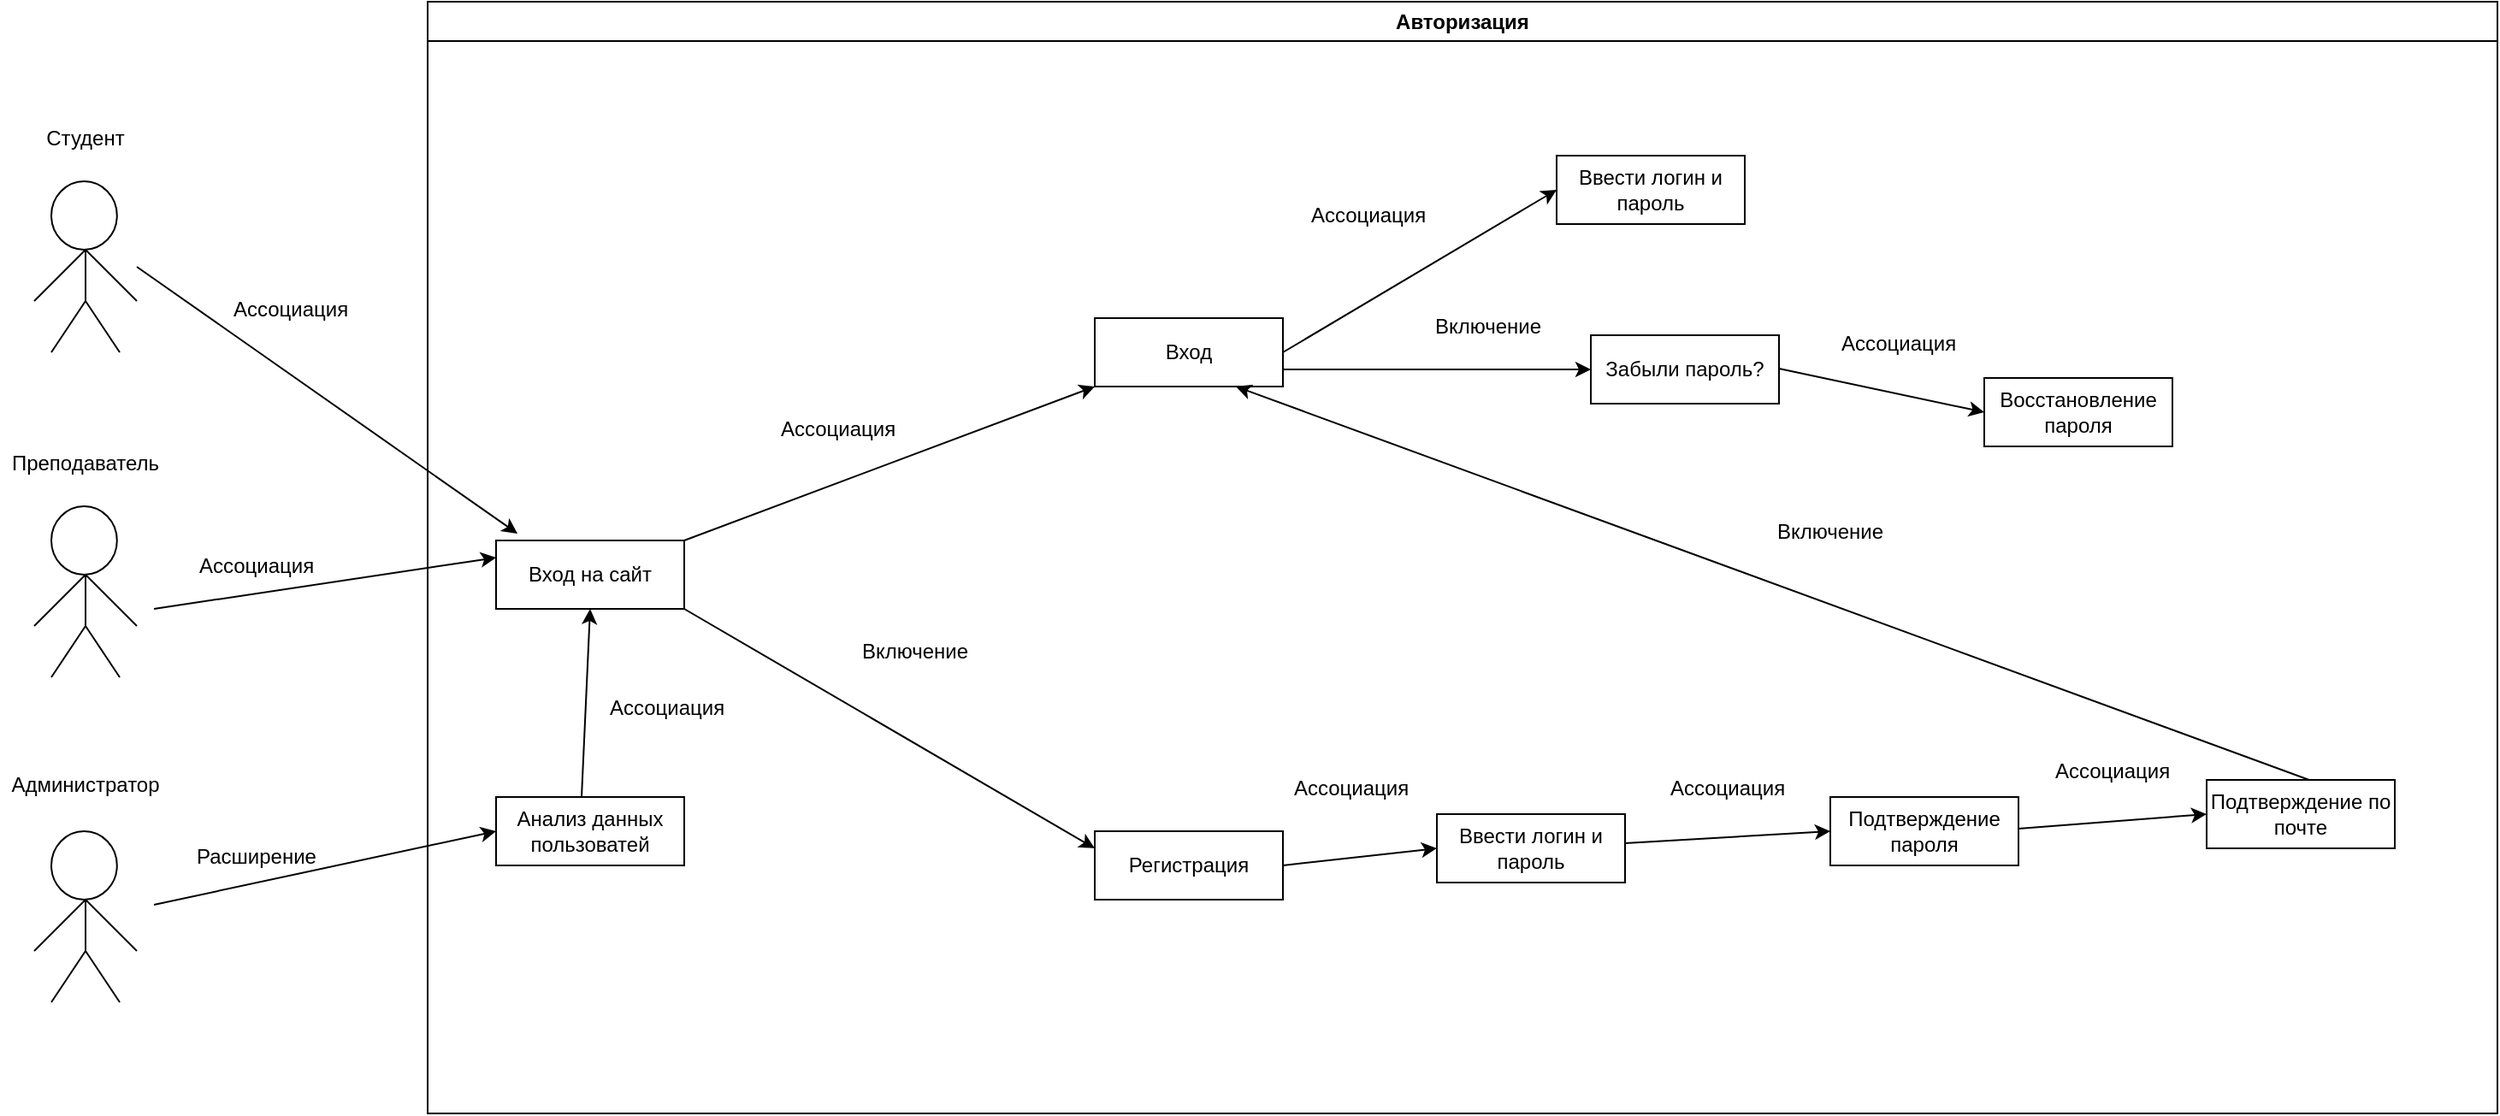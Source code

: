 <mxfile version="23.1.8" type="github">
  <diagram name="Page-1" id="e7e014a7-5840-1c2e-5031-d8a46d1fe8dd">
    <mxGraphModel dx="1631" dy="931" grid="1" gridSize="10" guides="1" tooltips="1" connect="1" arrows="1" fold="1" page="1" pageScale="1" pageWidth="1169" pageHeight="826" background="none" math="0" shadow="0">
      <root>
        <mxCell id="0" />
        <mxCell id="1" parent="0" />
        <mxCell id="UfC7LisgrTAivx7unYqm-83" value="Авторизация" style="swimlane;whiteSpace=wrap;html=1;" parent="1" vertex="1">
          <mxGeometry x="460" y="30" width="1210" height="650" as="geometry" />
        </mxCell>
        <mxCell id="UfC7LisgrTAivx7unYqm-62" value="" style="group" parent="UfC7LisgrTAivx7unYqm-83" vertex="1" connectable="0">
          <mxGeometry x="-230" y="105" width="60" height="100" as="geometry" />
        </mxCell>
        <mxCell id="UfC7LisgrTAivx7unYqm-42" value="" style="endArrow=none;html=1;rounded=0;" parent="UfC7LisgrTAivx7unYqm-62" edge="1">
          <mxGeometry width="50" height="50" relative="1" as="geometry">
            <mxPoint x="10" y="100" as="sourcePoint" />
            <mxPoint x="30" y="70" as="targetPoint" />
          </mxGeometry>
        </mxCell>
        <mxCell id="UfC7LisgrTAivx7unYqm-43" value="" style="endArrow=none;html=1;rounded=0;" parent="UfC7LisgrTAivx7unYqm-62" edge="1">
          <mxGeometry width="50" height="50" relative="1" as="geometry">
            <mxPoint x="30" y="70" as="sourcePoint" />
            <mxPoint x="50" y="100" as="targetPoint" />
          </mxGeometry>
        </mxCell>
        <mxCell id="UfC7LisgrTAivx7unYqm-45" value="" style="endArrow=none;html=1;rounded=0;" parent="UfC7LisgrTAivx7unYqm-62" edge="1">
          <mxGeometry width="50" height="50" relative="1" as="geometry">
            <mxPoint x="30" y="70" as="sourcePoint" />
            <mxPoint x="30" y="40" as="targetPoint" />
          </mxGeometry>
        </mxCell>
        <mxCell id="UfC7LisgrTAivx7unYqm-46" value="" style="ellipse;whiteSpace=wrap;html=1;" parent="UfC7LisgrTAivx7unYqm-62" vertex="1">
          <mxGeometry x="10" width="38.4" height="40" as="geometry" />
        </mxCell>
        <mxCell id="UfC7LisgrTAivx7unYqm-47" value="" style="endArrow=none;html=1;rounded=0;" parent="UfC7LisgrTAivx7unYqm-62" edge="1">
          <mxGeometry width="50" height="50" relative="1" as="geometry">
            <mxPoint y="70" as="sourcePoint" />
            <mxPoint x="30" y="40" as="targetPoint" />
          </mxGeometry>
        </mxCell>
        <mxCell id="UfC7LisgrTAivx7unYqm-49" value="" style="endArrow=none;html=1;rounded=0;" parent="UfC7LisgrTAivx7unYqm-62" edge="1">
          <mxGeometry width="50" height="50" relative="1" as="geometry">
            <mxPoint x="30" y="40" as="sourcePoint" />
            <mxPoint x="60" y="70" as="targetPoint" />
          </mxGeometry>
        </mxCell>
        <mxCell id="UfC7LisgrTAivx7unYqm-63" value="" style="group" parent="UfC7LisgrTAivx7unYqm-83" vertex="1" connectable="0">
          <mxGeometry x="-230" y="485" width="60" height="100" as="geometry" />
        </mxCell>
        <mxCell id="UfC7LisgrTAivx7unYqm-64" value="" style="endArrow=none;html=1;rounded=0;" parent="UfC7LisgrTAivx7unYqm-63" edge="1">
          <mxGeometry width="50" height="50" relative="1" as="geometry">
            <mxPoint x="10" y="100" as="sourcePoint" />
            <mxPoint x="30" y="70" as="targetPoint" />
          </mxGeometry>
        </mxCell>
        <mxCell id="UfC7LisgrTAivx7unYqm-65" value="" style="endArrow=none;html=1;rounded=0;" parent="UfC7LisgrTAivx7unYqm-63" edge="1">
          <mxGeometry width="50" height="50" relative="1" as="geometry">
            <mxPoint x="30" y="70" as="sourcePoint" />
            <mxPoint x="50" y="100" as="targetPoint" />
          </mxGeometry>
        </mxCell>
        <mxCell id="UfC7LisgrTAivx7unYqm-66" value="" style="endArrow=none;html=1;rounded=0;" parent="UfC7LisgrTAivx7unYqm-63" edge="1">
          <mxGeometry width="50" height="50" relative="1" as="geometry">
            <mxPoint x="30" y="70" as="sourcePoint" />
            <mxPoint x="30" y="40" as="targetPoint" />
          </mxGeometry>
        </mxCell>
        <mxCell id="UfC7LisgrTAivx7unYqm-67" value="" style="ellipse;whiteSpace=wrap;html=1;" parent="UfC7LisgrTAivx7unYqm-63" vertex="1">
          <mxGeometry x="10" width="38.4" height="40" as="geometry" />
        </mxCell>
        <mxCell id="UfC7LisgrTAivx7unYqm-68" value="" style="endArrow=none;html=1;rounded=0;" parent="UfC7LisgrTAivx7unYqm-63" edge="1">
          <mxGeometry width="50" height="50" relative="1" as="geometry">
            <mxPoint y="70" as="sourcePoint" />
            <mxPoint x="30" y="40" as="targetPoint" />
          </mxGeometry>
        </mxCell>
        <mxCell id="UfC7LisgrTAivx7unYqm-69" value="" style="endArrow=none;html=1;rounded=0;" parent="UfC7LisgrTAivx7unYqm-63" edge="1">
          <mxGeometry width="50" height="50" relative="1" as="geometry">
            <mxPoint x="30" y="40" as="sourcePoint" />
            <mxPoint x="60" y="70" as="targetPoint" />
          </mxGeometry>
        </mxCell>
        <mxCell id="UfC7LisgrTAivx7unYqm-71" value="" style="group" parent="UfC7LisgrTAivx7unYqm-83" vertex="1" connectable="0">
          <mxGeometry x="-230" y="295" width="60" height="100" as="geometry" />
        </mxCell>
        <mxCell id="UfC7LisgrTAivx7unYqm-72" value="" style="endArrow=none;html=1;rounded=0;" parent="UfC7LisgrTAivx7unYqm-71" edge="1">
          <mxGeometry width="50" height="50" relative="1" as="geometry">
            <mxPoint x="10" y="100" as="sourcePoint" />
            <mxPoint x="30" y="70" as="targetPoint" />
          </mxGeometry>
        </mxCell>
        <mxCell id="UfC7LisgrTAivx7unYqm-73" value="" style="endArrow=none;html=1;rounded=0;" parent="UfC7LisgrTAivx7unYqm-71" edge="1">
          <mxGeometry width="50" height="50" relative="1" as="geometry">
            <mxPoint x="30" y="70" as="sourcePoint" />
            <mxPoint x="50" y="100" as="targetPoint" />
          </mxGeometry>
        </mxCell>
        <mxCell id="UfC7LisgrTAivx7unYqm-74" value="" style="endArrow=none;html=1;rounded=0;" parent="UfC7LisgrTAivx7unYqm-71" edge="1">
          <mxGeometry width="50" height="50" relative="1" as="geometry">
            <mxPoint x="30" y="70" as="sourcePoint" />
            <mxPoint x="30" y="40" as="targetPoint" />
          </mxGeometry>
        </mxCell>
        <mxCell id="UfC7LisgrTAivx7unYqm-75" value="" style="ellipse;whiteSpace=wrap;html=1;" parent="UfC7LisgrTAivx7unYqm-71" vertex="1">
          <mxGeometry x="10" width="38.4" height="40" as="geometry" />
        </mxCell>
        <mxCell id="UfC7LisgrTAivx7unYqm-76" value="" style="endArrow=none;html=1;rounded=0;" parent="UfC7LisgrTAivx7unYqm-71" edge="1">
          <mxGeometry width="50" height="50" relative="1" as="geometry">
            <mxPoint y="70" as="sourcePoint" />
            <mxPoint x="30" y="40" as="targetPoint" />
          </mxGeometry>
        </mxCell>
        <mxCell id="UfC7LisgrTAivx7unYqm-77" value="" style="endArrow=none;html=1;rounded=0;" parent="UfC7LisgrTAivx7unYqm-71" edge="1">
          <mxGeometry width="50" height="50" relative="1" as="geometry">
            <mxPoint x="30" y="40" as="sourcePoint" />
            <mxPoint x="60" y="70" as="targetPoint" />
          </mxGeometry>
        </mxCell>
        <mxCell id="UfC7LisgrTAivx7unYqm-89" value="Вход на сайт" style="rounded=0;whiteSpace=wrap;html=1;" parent="UfC7LisgrTAivx7unYqm-83" vertex="1">
          <mxGeometry x="40" y="315" width="110" height="40" as="geometry" />
        </mxCell>
        <mxCell id="UfC7LisgrTAivx7unYqm-91" value="Регистрация" style="rounded=0;whiteSpace=wrap;html=1;" parent="UfC7LisgrTAivx7unYqm-83" vertex="1">
          <mxGeometry x="390" y="485" width="110" height="40" as="geometry" />
        </mxCell>
        <mxCell id="UfC7LisgrTAivx7unYqm-92" value="Вход" style="rounded=0;whiteSpace=wrap;html=1;" parent="UfC7LisgrTAivx7unYqm-83" vertex="1">
          <mxGeometry x="390" y="185" width="110" height="40" as="geometry" />
        </mxCell>
        <mxCell id="UfC7LisgrTAivx7unYqm-96" value="" style="endArrow=classic;html=1;rounded=0;exitX=1;exitY=0.5;exitDx=0;exitDy=0;entryX=0;entryY=0.5;entryDx=0;entryDy=0;" parent="UfC7LisgrTAivx7unYqm-83" source="UfC7LisgrTAivx7unYqm-92" target="e7XCF_f8JErn4FKRmjic-29" edge="1">
          <mxGeometry width="50" height="50" relative="1" as="geometry">
            <mxPoint x="560" y="265" as="sourcePoint" />
            <mxPoint x="560" y="255" as="targetPoint" />
          </mxGeometry>
        </mxCell>
        <mxCell id="UfC7LisgrTAivx7unYqm-99" value="Ввести логин и пароль" style="rounded=0;whiteSpace=wrap;html=1;" parent="UfC7LisgrTAivx7unYqm-83" vertex="1">
          <mxGeometry x="590" y="475" width="110" height="40" as="geometry" />
        </mxCell>
        <mxCell id="UfC7LisgrTAivx7unYqm-101" value="" style="endArrow=classic;html=1;rounded=0;entryX=0;entryY=0.5;entryDx=0;entryDy=0;exitX=1;exitY=0.5;exitDx=0;exitDy=0;" parent="UfC7LisgrTAivx7unYqm-83" source="UfC7LisgrTAivx7unYqm-91" target="UfC7LisgrTAivx7unYqm-99" edge="1">
          <mxGeometry width="50" height="50" relative="1" as="geometry">
            <mxPoint x="500" y="484.5" as="sourcePoint" />
            <mxPoint x="620" y="484.5" as="targetPoint" />
          </mxGeometry>
        </mxCell>
        <mxCell id="UfC7LisgrTAivx7unYqm-103" value="Подтверждение пароля" style="rounded=0;whiteSpace=wrap;html=1;" parent="UfC7LisgrTAivx7unYqm-83" vertex="1">
          <mxGeometry x="820" y="465" width="110" height="40" as="geometry" />
        </mxCell>
        <mxCell id="UfC7LisgrTAivx7unYqm-105" value="" style="endArrow=classic;html=1;rounded=0;entryX=0;entryY=0.5;entryDx=0;entryDy=0;" parent="UfC7LisgrTAivx7unYqm-83" target="UfC7LisgrTAivx7unYqm-103" edge="1">
          <mxGeometry width="50" height="50" relative="1" as="geometry">
            <mxPoint x="700" y="492.05" as="sourcePoint" />
            <mxPoint x="810" y="495" as="targetPoint" />
          </mxGeometry>
        </mxCell>
        <mxCell id="UfC7LisgrTAivx7unYqm-108" value="" style="endArrow=classic;html=1;rounded=0;entryX=0;entryY=1;entryDx=0;entryDy=0;" parent="UfC7LisgrTAivx7unYqm-83" target="UfC7LisgrTAivx7unYqm-92" edge="1">
          <mxGeometry width="50" height="50" relative="1" as="geometry">
            <mxPoint x="150" y="315" as="sourcePoint" />
            <mxPoint x="200" y="265" as="targetPoint" />
          </mxGeometry>
        </mxCell>
        <mxCell id="UfC7LisgrTAivx7unYqm-109" value="" style="endArrow=classic;html=1;rounded=0;entryX=0;entryY=0.25;entryDx=0;entryDy=0;" parent="UfC7LisgrTAivx7unYqm-83" target="UfC7LisgrTAivx7unYqm-91" edge="1">
          <mxGeometry width="50" height="50" relative="1" as="geometry">
            <mxPoint x="150" y="355" as="sourcePoint" />
            <mxPoint x="200" y="305" as="targetPoint" />
          </mxGeometry>
        </mxCell>
        <mxCell id="UfC7LisgrTAivx7unYqm-117" value="Ассоциация" style="text;html=1;align=center;verticalAlign=middle;whiteSpace=wrap;rounded=0;" parent="UfC7LisgrTAivx7unYqm-83" vertex="1">
          <mxGeometry x="210" y="235" width="60" height="30" as="geometry" />
        </mxCell>
        <mxCell id="UfC7LisgrTAivx7unYqm-119" value="Включение" style="text;html=1;align=center;verticalAlign=middle;whiteSpace=wrap;rounded=0;" parent="UfC7LisgrTAivx7unYqm-83" vertex="1">
          <mxGeometry x="255" y="365" width="60" height="30" as="geometry" />
        </mxCell>
        <mxCell id="UfC7LisgrTAivx7unYqm-120" value="Ассоциация" style="text;html=1;align=center;verticalAlign=middle;whiteSpace=wrap;rounded=0;" parent="UfC7LisgrTAivx7unYqm-83" vertex="1">
          <mxGeometry x="510" y="445" width="60" height="30" as="geometry" />
        </mxCell>
        <mxCell id="UfC7LisgrTAivx7unYqm-122" value="Ассоциация" style="text;html=1;align=center;verticalAlign=middle;whiteSpace=wrap;rounded=0;" parent="UfC7LisgrTAivx7unYqm-83" vertex="1">
          <mxGeometry x="730" y="445" width="60" height="30" as="geometry" />
        </mxCell>
        <mxCell id="UfC7LisgrTAivx7unYqm-126" value="Анализ данных пользоватей" style="rounded=0;whiteSpace=wrap;html=1;" parent="UfC7LisgrTAivx7unYqm-83" vertex="1">
          <mxGeometry x="40" y="465" width="110" height="40" as="geometry" />
        </mxCell>
        <mxCell id="UfC7LisgrTAivx7unYqm-127" value="" style="endArrow=classic;html=1;rounded=0;entryX=0.5;entryY=1;entryDx=0;entryDy=0;" parent="UfC7LisgrTAivx7unYqm-83" target="UfC7LisgrTAivx7unYqm-89" edge="1">
          <mxGeometry width="50" height="50" relative="1" as="geometry">
            <mxPoint x="90" y="465" as="sourcePoint" />
            <mxPoint x="140" y="415" as="targetPoint" />
          </mxGeometry>
        </mxCell>
        <mxCell id="UfC7LisgrTAivx7unYqm-153" value="Ассоциация" style="text;html=1;align=center;verticalAlign=middle;whiteSpace=wrap;rounded=0;" parent="UfC7LisgrTAivx7unYqm-83" vertex="1">
          <mxGeometry x="110" y="398" width="60" height="30" as="geometry" />
        </mxCell>
        <mxCell id="UfC7LisgrTAivx7unYqm-155" value="Восстановление пароля" style="rounded=0;whiteSpace=wrap;html=1;" parent="UfC7LisgrTAivx7unYqm-83" vertex="1">
          <mxGeometry x="910" y="220" width="110" height="40" as="geometry" />
        </mxCell>
        <mxCell id="e7XCF_f8JErn4FKRmjic-1" value="" style="endArrow=classic;html=1;rounded=0;" parent="UfC7LisgrTAivx7unYqm-83" edge="1">
          <mxGeometry width="50" height="50" relative="1" as="geometry">
            <mxPoint x="930" y="483.53" as="sourcePoint" />
            <mxPoint x="1040" y="475" as="targetPoint" />
          </mxGeometry>
        </mxCell>
        <mxCell id="e7XCF_f8JErn4FKRmjic-26" value="Подтверждение по почте" style="rounded=0;whiteSpace=wrap;html=1;" parent="UfC7LisgrTAivx7unYqm-83" vertex="1">
          <mxGeometry x="1040" y="455" width="110" height="40" as="geometry" />
        </mxCell>
        <mxCell id="e7XCF_f8JErn4FKRmjic-27" value="Ассоциация" style="text;html=1;align=center;verticalAlign=middle;whiteSpace=wrap;rounded=0;" parent="UfC7LisgrTAivx7unYqm-83" vertex="1">
          <mxGeometry x="955" y="435" width="60" height="30" as="geometry" />
        </mxCell>
        <mxCell id="UfC7LisgrTAivx7unYqm-98" value="Забыли пароль?" style="rounded=0;whiteSpace=wrap;html=1;" parent="UfC7LisgrTAivx7unYqm-83" vertex="1">
          <mxGeometry x="680" y="195" width="110" height="40" as="geometry" />
        </mxCell>
        <mxCell id="e7XCF_f8JErn4FKRmjic-29" value="Ввести логин и пароль" style="rounded=0;whiteSpace=wrap;html=1;" parent="UfC7LisgrTAivx7unYqm-83" vertex="1">
          <mxGeometry x="660" y="90" width="110" height="40" as="geometry" />
        </mxCell>
        <mxCell id="e7XCF_f8JErn4FKRmjic-30" value="Ассоциация" style="text;html=1;align=center;verticalAlign=middle;whiteSpace=wrap;rounded=0;" parent="UfC7LisgrTAivx7unYqm-83" vertex="1">
          <mxGeometry x="520" y="110" width="60" height="30" as="geometry" />
        </mxCell>
        <mxCell id="e7XCF_f8JErn4FKRmjic-34" value="" style="endArrow=classic;html=1;rounded=0;entryX=0.75;entryY=1;entryDx=0;entryDy=0;exitX=0.545;exitY=0;exitDx=0;exitDy=0;exitPerimeter=0;" parent="UfC7LisgrTAivx7unYqm-83" source="e7XCF_f8JErn4FKRmjic-26" target="UfC7LisgrTAivx7unYqm-92" edge="1">
          <mxGeometry width="50" height="50" relative="1" as="geometry">
            <mxPoint x="1090" y="453" as="sourcePoint" />
            <mxPoint x="1140" y="403" as="targetPoint" />
          </mxGeometry>
        </mxCell>
        <mxCell id="e7XCF_f8JErn4FKRmjic-35" value="Включение" style="text;html=1;align=center;verticalAlign=middle;whiteSpace=wrap;rounded=0;" parent="UfC7LisgrTAivx7unYqm-83" vertex="1">
          <mxGeometry x="790" y="295" width="60" height="30" as="geometry" />
        </mxCell>
        <mxCell id="e7XCF_f8JErn4FKRmjic-36" value="" style="endArrow=classic;html=1;rounded=0;exitX=1;exitY=0.5;exitDx=0;exitDy=0;entryX=0;entryY=0.5;entryDx=0;entryDy=0;" parent="UfC7LisgrTAivx7unYqm-83" target="UfC7LisgrTAivx7unYqm-98" edge="1">
          <mxGeometry width="50" height="50" relative="1" as="geometry">
            <mxPoint x="500" y="215" as="sourcePoint" />
            <mxPoint x="640" y="215" as="targetPoint" />
          </mxGeometry>
        </mxCell>
        <mxCell id="e7XCF_f8JErn4FKRmjic-38" value="Включение" style="text;html=1;align=center;verticalAlign=middle;whiteSpace=wrap;rounded=0;" parent="UfC7LisgrTAivx7unYqm-83" vertex="1">
          <mxGeometry x="590" y="175" width="60" height="30" as="geometry" />
        </mxCell>
        <mxCell id="UfC7LisgrTAivx7unYqm-84" value="Администратор" style="text;html=1;align=center;verticalAlign=middle;whiteSpace=wrap;rounded=0;" parent="UfC7LisgrTAivx7unYqm-83" vertex="1">
          <mxGeometry x="-250" y="438" width="100" height="40" as="geometry" />
        </mxCell>
        <mxCell id="UfC7LisgrTAivx7unYqm-85" value="Студент" style="text;html=1;align=center;verticalAlign=middle;whiteSpace=wrap;rounded=0;" parent="UfC7LisgrTAivx7unYqm-83" vertex="1">
          <mxGeometry x="-230" y="65" width="60" height="30" as="geometry" />
        </mxCell>
        <mxCell id="UfC7LisgrTAivx7unYqm-86" value="Преподаватель" style="text;html=1;align=center;verticalAlign=middle;whiteSpace=wrap;rounded=0;" parent="UfC7LisgrTAivx7unYqm-83" vertex="1">
          <mxGeometry x="-250" y="245" width="100" height="50" as="geometry" />
        </mxCell>
        <mxCell id="UfC7LisgrTAivx7unYqm-93" value="" style="endArrow=classic;html=1;rounded=0;entryX=0;entryY=0.25;entryDx=0;entryDy=0;" parent="UfC7LisgrTAivx7unYqm-83" target="UfC7LisgrTAivx7unYqm-89" edge="1">
          <mxGeometry width="50" height="50" relative="1" as="geometry">
            <mxPoint x="-160" y="355" as="sourcePoint" />
            <mxPoint x="-110" y="305" as="targetPoint" />
          </mxGeometry>
        </mxCell>
        <mxCell id="UfC7LisgrTAivx7unYqm-94" value="" style="endArrow=classic;html=1;rounded=0;entryX=0.114;entryY=-0.1;entryDx=0;entryDy=0;entryPerimeter=0;" parent="UfC7LisgrTAivx7unYqm-83" target="UfC7LisgrTAivx7unYqm-89" edge="1">
          <mxGeometry width="50" height="50" relative="1" as="geometry">
            <mxPoint x="-170" y="155" as="sourcePoint" />
            <mxPoint x="-70" y="185" as="targetPoint" />
          </mxGeometry>
        </mxCell>
        <mxCell id="UfC7LisgrTAivx7unYqm-111" value="" style="endArrow=classic;html=1;rounded=0;entryX=0;entryY=0.5;entryDx=0;entryDy=0;" parent="UfC7LisgrTAivx7unYqm-83" edge="1" target="UfC7LisgrTAivx7unYqm-126">
          <mxGeometry width="50" height="50" relative="1" as="geometry">
            <mxPoint x="-160" y="528" as="sourcePoint" />
            <mxPoint x="40" y="515" as="targetPoint" />
          </mxGeometry>
        </mxCell>
        <mxCell id="UfC7LisgrTAivx7unYqm-114" value="Ассоциация" style="text;html=1;align=center;verticalAlign=middle;whiteSpace=wrap;rounded=0;" parent="UfC7LisgrTAivx7unYqm-83" vertex="1">
          <mxGeometry x="-110" y="165" width="60" height="30" as="geometry" />
        </mxCell>
        <mxCell id="UfC7LisgrTAivx7unYqm-115" value="Ассоциация" style="text;html=1;align=center;verticalAlign=middle;whiteSpace=wrap;rounded=0;" parent="UfC7LisgrTAivx7unYqm-83" vertex="1">
          <mxGeometry x="-130" y="315" width="60" height="30" as="geometry" />
        </mxCell>
        <mxCell id="UfC7LisgrTAivx7unYqm-116" value="Расширение" style="text;html=1;align=center;verticalAlign=middle;whiteSpace=wrap;rounded=0;" parent="UfC7LisgrTAivx7unYqm-83" vertex="1">
          <mxGeometry x="-130" y="485" width="60" height="30" as="geometry" />
        </mxCell>
        <mxCell id="e7XCF_f8JErn4FKRmjic-39" value="" style="endArrow=classic;html=1;rounded=0;exitX=1;exitY=0.5;exitDx=0;exitDy=0;" parent="UfC7LisgrTAivx7unYqm-83" edge="1">
          <mxGeometry width="50" height="50" relative="1" as="geometry">
            <mxPoint x="790" y="214.5" as="sourcePoint" />
            <mxPoint x="910" y="240" as="targetPoint" />
          </mxGeometry>
        </mxCell>
        <mxCell id="e7XCF_f8JErn4FKRmjic-40" value="Ассоциация" style="text;html=1;align=center;verticalAlign=middle;whiteSpace=wrap;rounded=0;" parent="UfC7LisgrTAivx7unYqm-83" vertex="1">
          <mxGeometry x="830" y="185" width="60" height="30" as="geometry" />
        </mxCell>
      </root>
    </mxGraphModel>
  </diagram>
</mxfile>

